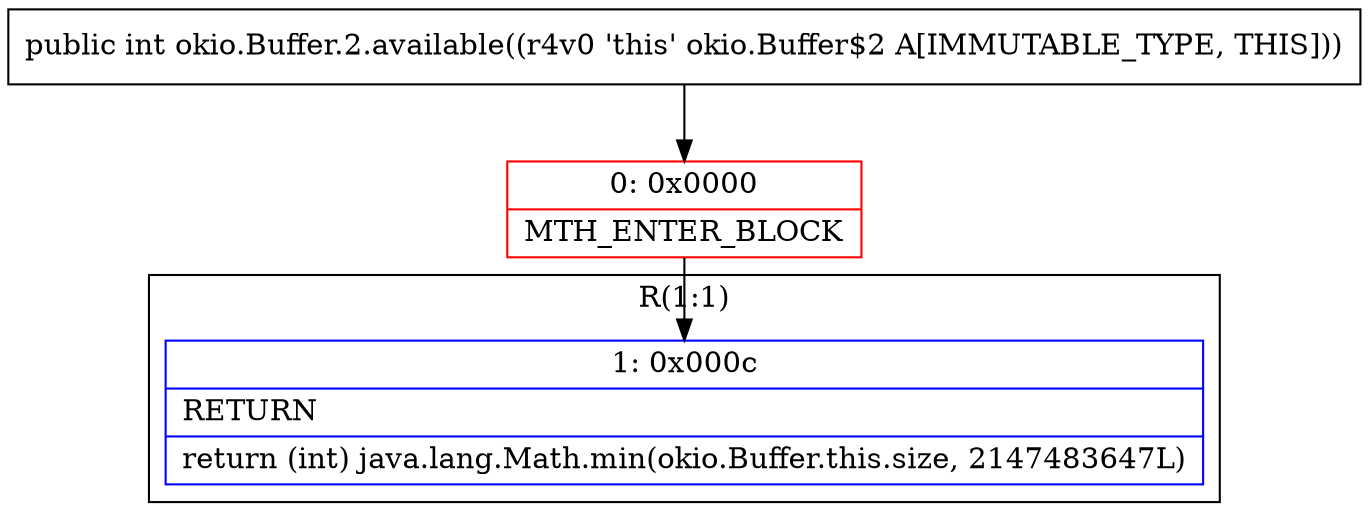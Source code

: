 digraph "CFG forokio.Buffer.2.available()I" {
subgraph cluster_Region_1904449710 {
label = "R(1:1)";
node [shape=record,color=blue];
Node_1 [shape=record,label="{1\:\ 0x000c|RETURN\l|return (int) java.lang.Math.min(okio.Buffer.this.size, 2147483647L)\l}"];
}
Node_0 [shape=record,color=red,label="{0\:\ 0x0000|MTH_ENTER_BLOCK\l}"];
MethodNode[shape=record,label="{public int okio.Buffer.2.available((r4v0 'this' okio.Buffer$2 A[IMMUTABLE_TYPE, THIS])) }"];
MethodNode -> Node_0;
Node_0 -> Node_1;
}

